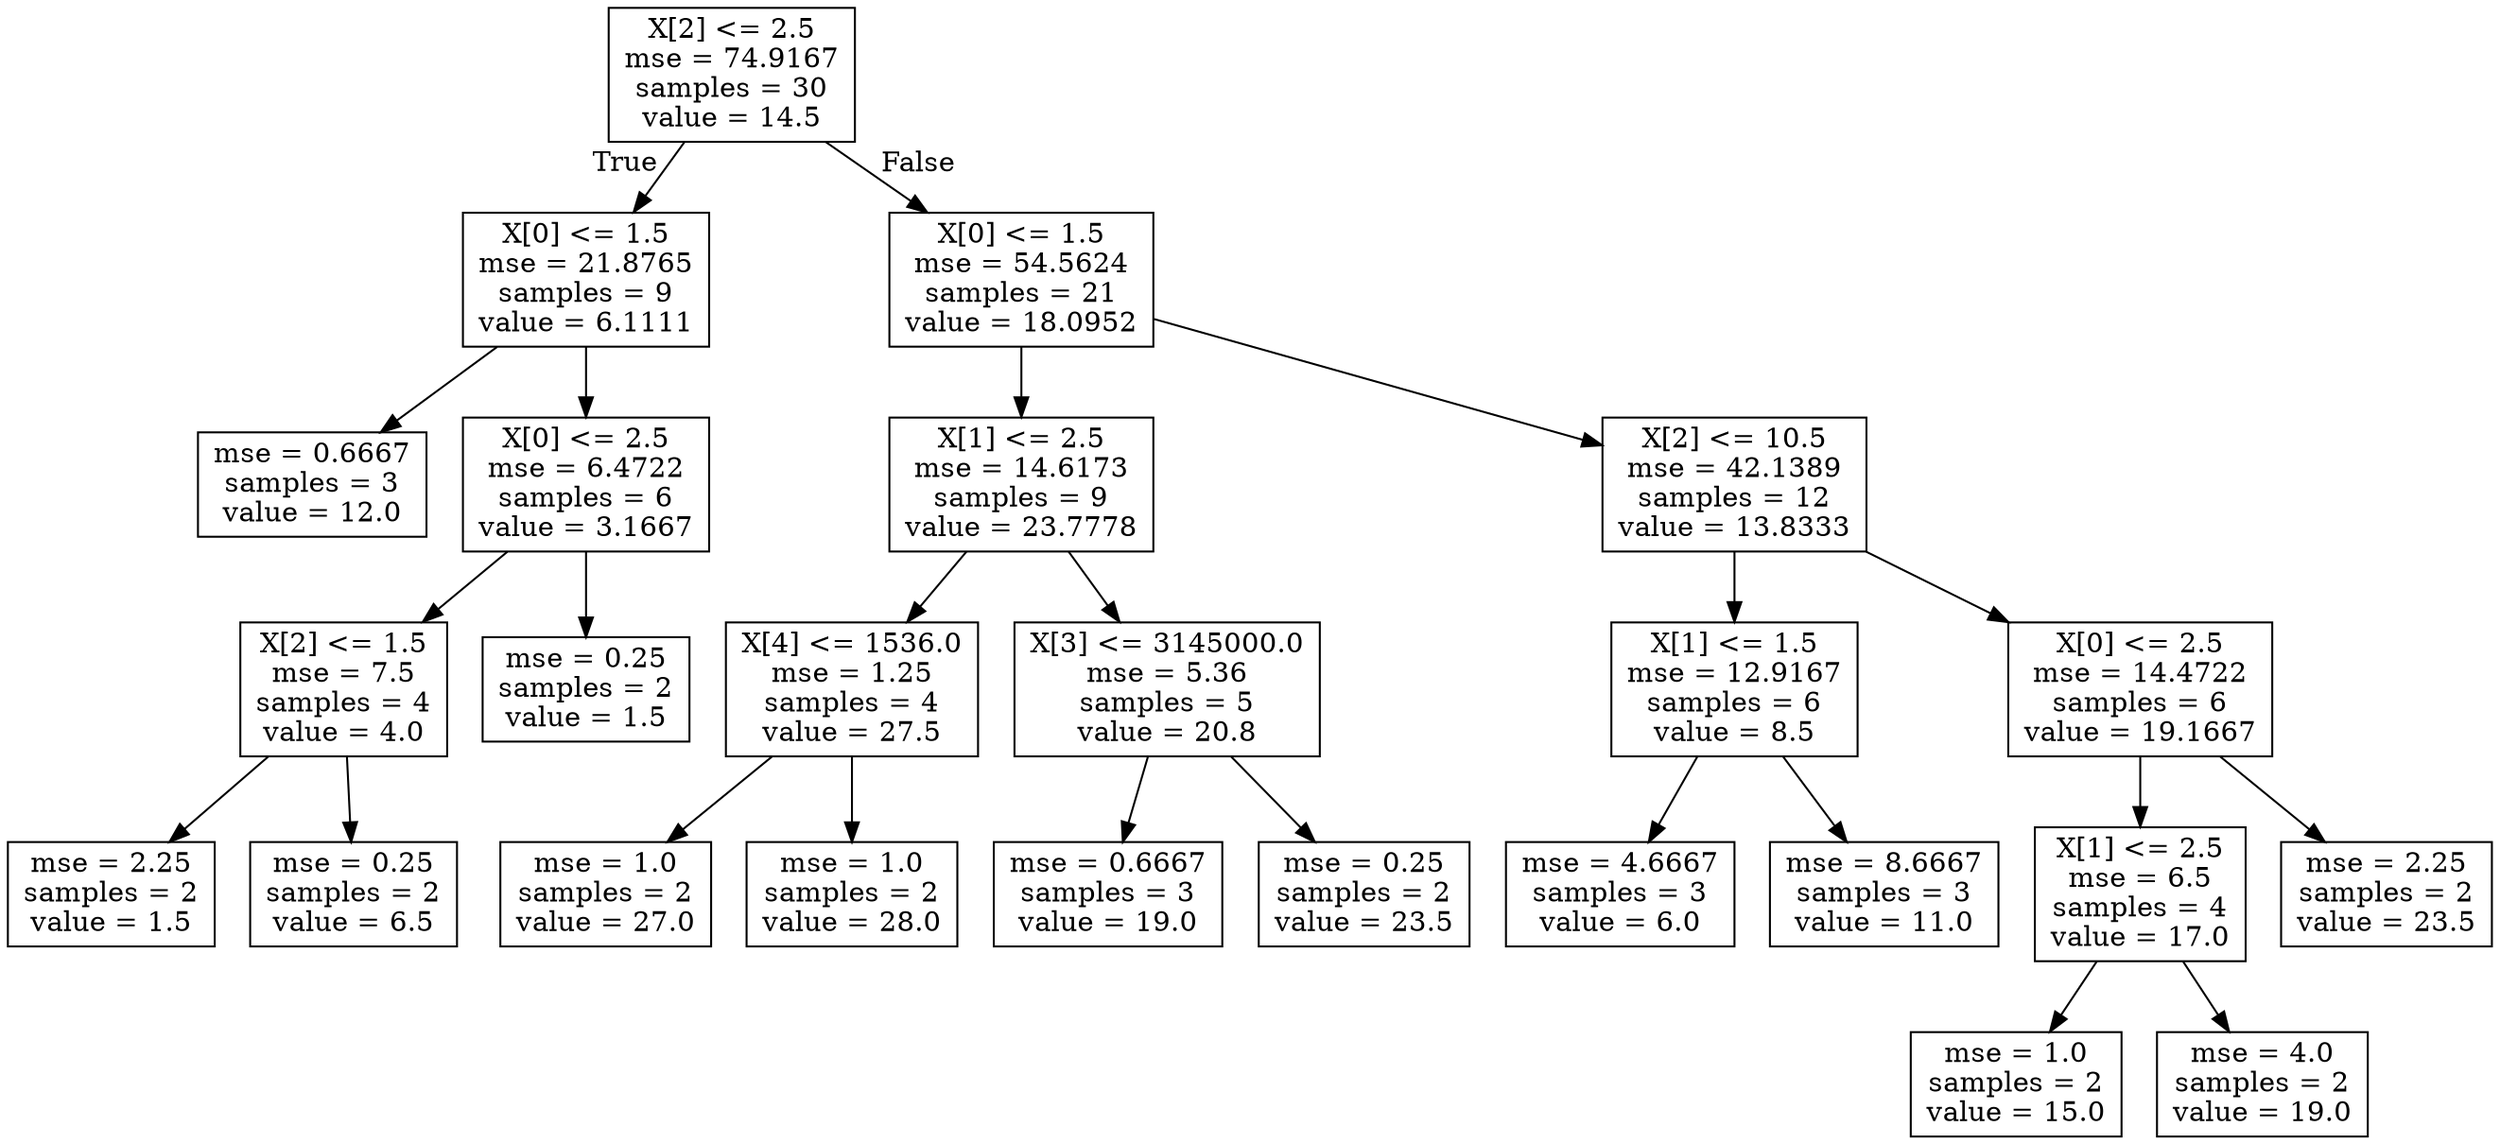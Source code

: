 digraph Tree {
node [shape=box] ;
0 [label="X[2] <= 2.5\nmse = 74.9167\nsamples = 30\nvalue = 14.5"] ;
1 [label="X[0] <= 1.5\nmse = 21.8765\nsamples = 9\nvalue = 6.1111"] ;
0 -> 1 [labeldistance=2.5, labelangle=45, headlabel="True"] ;
2 [label="mse = 0.6667\nsamples = 3\nvalue = 12.0"] ;
1 -> 2 ;
3 [label="X[0] <= 2.5\nmse = 6.4722\nsamples = 6\nvalue = 3.1667"] ;
1 -> 3 ;
4 [label="X[2] <= 1.5\nmse = 7.5\nsamples = 4\nvalue = 4.0"] ;
3 -> 4 ;
5 [label="mse = 2.25\nsamples = 2\nvalue = 1.5"] ;
4 -> 5 ;
6 [label="mse = 0.25\nsamples = 2\nvalue = 6.5"] ;
4 -> 6 ;
7 [label="mse = 0.25\nsamples = 2\nvalue = 1.5"] ;
3 -> 7 ;
8 [label="X[0] <= 1.5\nmse = 54.5624\nsamples = 21\nvalue = 18.0952"] ;
0 -> 8 [labeldistance=2.5, labelangle=-45, headlabel="False"] ;
9 [label="X[1] <= 2.5\nmse = 14.6173\nsamples = 9\nvalue = 23.7778"] ;
8 -> 9 ;
10 [label="X[4] <= 1536.0\nmse = 1.25\nsamples = 4\nvalue = 27.5"] ;
9 -> 10 ;
11 [label="mse = 1.0\nsamples = 2\nvalue = 27.0"] ;
10 -> 11 ;
12 [label="mse = 1.0\nsamples = 2\nvalue = 28.0"] ;
10 -> 12 ;
13 [label="X[3] <= 3145000.0\nmse = 5.36\nsamples = 5\nvalue = 20.8"] ;
9 -> 13 ;
14 [label="mse = 0.6667\nsamples = 3\nvalue = 19.0"] ;
13 -> 14 ;
15 [label="mse = 0.25\nsamples = 2\nvalue = 23.5"] ;
13 -> 15 ;
16 [label="X[2] <= 10.5\nmse = 42.1389\nsamples = 12\nvalue = 13.8333"] ;
8 -> 16 ;
17 [label="X[1] <= 1.5\nmse = 12.9167\nsamples = 6\nvalue = 8.5"] ;
16 -> 17 ;
18 [label="mse = 4.6667\nsamples = 3\nvalue = 6.0"] ;
17 -> 18 ;
19 [label="mse = 8.6667\nsamples = 3\nvalue = 11.0"] ;
17 -> 19 ;
20 [label="X[0] <= 2.5\nmse = 14.4722\nsamples = 6\nvalue = 19.1667"] ;
16 -> 20 ;
21 [label="X[1] <= 2.5\nmse = 6.5\nsamples = 4\nvalue = 17.0"] ;
20 -> 21 ;
22 [label="mse = 1.0\nsamples = 2\nvalue = 15.0"] ;
21 -> 22 ;
23 [label="mse = 4.0\nsamples = 2\nvalue = 19.0"] ;
21 -> 23 ;
24 [label="mse = 2.25\nsamples = 2\nvalue = 23.5"] ;
20 -> 24 ;
}